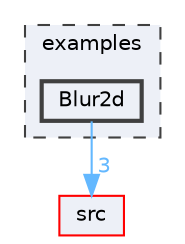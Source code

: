 digraph "/home/runner/work/FastLED/FastLED/examples/Blur2d"
{
 // LATEX_PDF_SIZE
  bgcolor="transparent";
  edge [fontname=Helvetica,fontsize=10,labelfontname=Helvetica,labelfontsize=10];
  node [fontname=Helvetica,fontsize=10,shape=box,height=0.2,width=0.4];
  compound=true
  subgraph clusterdir_d28a4824dc47e487b107a5db32ef43c4 {
    graph [ bgcolor="#edf0f7", pencolor="grey25", label="examples", fontname=Helvetica,fontsize=10 style="filled,dashed", URL="dir_d28a4824dc47e487b107a5db32ef43c4.html",tooltip=""]
  dir_b412dce60cf556e05d2dcd4b68a093a5 [label="Blur2d", fillcolor="#edf0f7", color="grey25", style="filled,bold", URL="dir_b412dce60cf556e05d2dcd4b68a093a5.html",tooltip=""];
  }
  dir_68267d1309a1af8e8297ef4c3efbcdba [label="src", fillcolor="#edf0f7", color="red", style="filled", URL="dir_68267d1309a1af8e8297ef4c3efbcdba.html",tooltip=""];
  dir_b412dce60cf556e05d2dcd4b68a093a5->dir_68267d1309a1af8e8297ef4c3efbcdba [headlabel="3", labeldistance=1.5 headhref="dir_000012_000073.html" href="dir_000012_000073.html" color="steelblue1" fontcolor="steelblue1"];
}
